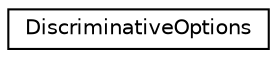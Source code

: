 digraph "Graphical Class Hierarchy"
{
  edge [fontname="Helvetica",fontsize="10",labelfontname="Helvetica",labelfontsize="10"];
  node [fontname="Helvetica",fontsize="10",shape=record];
  rankdir="LR";
  Node0 [label="DiscriminativeOptions",height=0.2,width=0.4,color="black", fillcolor="white", style="filled",URL="$structkaldi_1_1discriminative_1_1DiscriminativeOptions.html"];
}
